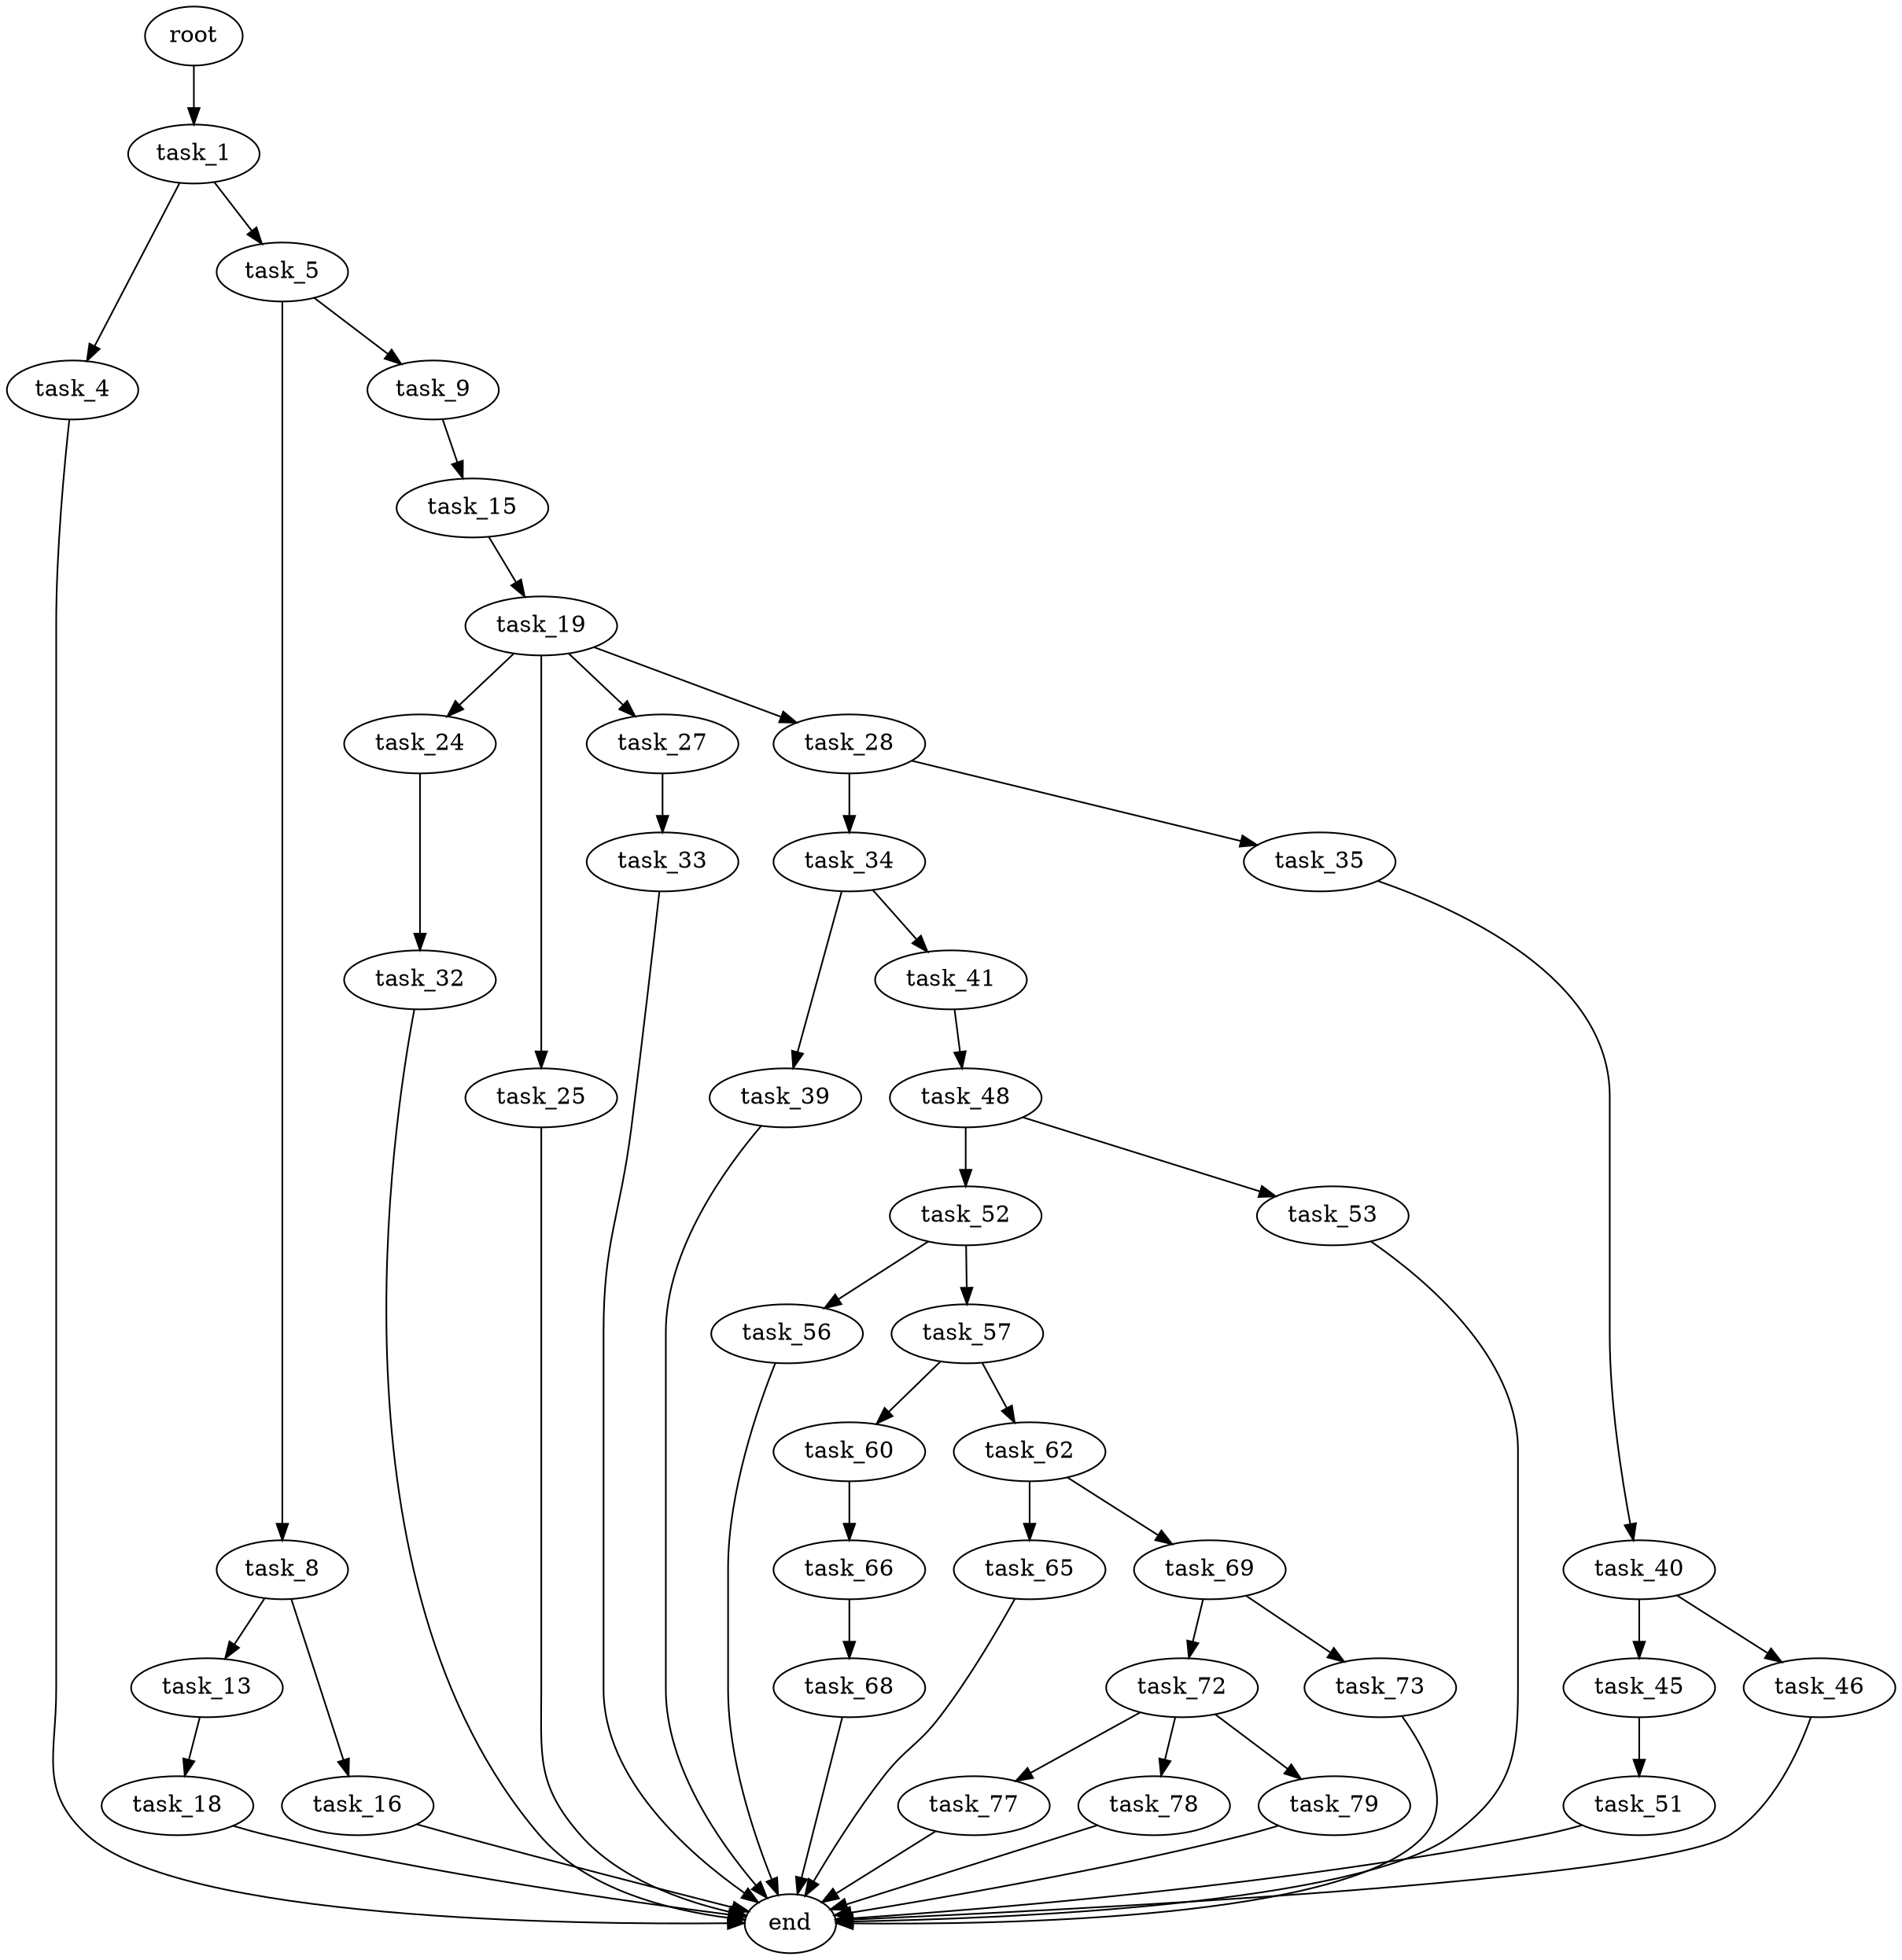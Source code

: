 digraph G {
  root [size="0.000000"];
  task_1 [size="68719476736.000000"];
  task_4 [size="571112702546.000000"];
  task_5 [size="1791192842.000000"];
  end [size="0.000000"];
  task_8 [size="160841824013.000000"];
  task_9 [size="549755813888.000000"];
  task_13 [size="7391725412.000000"];
  task_16 [size="68719476736.000000"];
  task_15 [size="1946901947.000000"];
  task_18 [size="368293445632.000000"];
  task_19 [size="912609369781.000000"];
  task_24 [size="3783152823.000000"];
  task_25 [size="1270574542.000000"];
  task_27 [size="9013239721.000000"];
  task_28 [size="1156550554.000000"];
  task_32 [size="456455768712.000000"];
  task_33 [size="389933636688.000000"];
  task_34 [size="1073741824000.000000"];
  task_35 [size="436978081207.000000"];
  task_39 [size="925114958.000000"];
  task_41 [size="523511532331.000000"];
  task_40 [size="19788172755.000000"];
  task_45 [size="134217728000.000000"];
  task_46 [size="76806863637.000000"];
  task_48 [size="18047002163.000000"];
  task_51 [size="21959567494.000000"];
  task_52 [size="64287018797.000000"];
  task_53 [size="28039557056.000000"];
  task_56 [size="49915679959.000000"];
  task_57 [size="3401701206.000000"];
  task_60 [size="12206599062.000000"];
  task_62 [size="134217728000.000000"];
  task_66 [size="8589934592.000000"];
  task_65 [size="38091886800.000000"];
  task_69 [size="8589934592.000000"];
  task_68 [size="2132371026.000000"];
  task_72 [size="21091337096.000000"];
  task_73 [size="28991029248.000000"];
  task_77 [size="765474694664.000000"];
  task_78 [size="1073741824000.000000"];
  task_79 [size="376674797312.000000"];

  root -> task_1 [size="1.000000"];
  task_1 -> task_4 [size="134217728.000000"];
  task_1 -> task_5 [size="134217728.000000"];
  task_4 -> end [size="1.000000"];
  task_5 -> task_8 [size="33554432.000000"];
  task_5 -> task_9 [size="33554432.000000"];
  task_8 -> task_13 [size="301989888.000000"];
  task_8 -> task_16 [size="301989888.000000"];
  task_9 -> task_15 [size="536870912.000000"];
  task_13 -> task_18 [size="134217728.000000"];
  task_16 -> end [size="1.000000"];
  task_15 -> task_19 [size="33554432.000000"];
  task_18 -> end [size="1.000000"];
  task_19 -> task_24 [size="838860800.000000"];
  task_19 -> task_25 [size="838860800.000000"];
  task_19 -> task_27 [size="838860800.000000"];
  task_19 -> task_28 [size="838860800.000000"];
  task_24 -> task_32 [size="209715200.000000"];
  task_25 -> end [size="1.000000"];
  task_27 -> task_33 [size="209715200.000000"];
  task_28 -> task_34 [size="134217728.000000"];
  task_28 -> task_35 [size="134217728.000000"];
  task_32 -> end [size="1.000000"];
  task_33 -> end [size="1.000000"];
  task_34 -> task_39 [size="838860800.000000"];
  task_34 -> task_41 [size="838860800.000000"];
  task_35 -> task_40 [size="679477248.000000"];
  task_39 -> end [size="1.000000"];
  task_41 -> task_48 [size="838860800.000000"];
  task_40 -> task_45 [size="411041792.000000"];
  task_40 -> task_46 [size="411041792.000000"];
  task_45 -> task_51 [size="209715200.000000"];
  task_46 -> end [size="1.000000"];
  task_48 -> task_52 [size="679477248.000000"];
  task_48 -> task_53 [size="679477248.000000"];
  task_51 -> end [size="1.000000"];
  task_52 -> task_56 [size="75497472.000000"];
  task_52 -> task_57 [size="75497472.000000"];
  task_53 -> end [size="1.000000"];
  task_56 -> end [size="1.000000"];
  task_57 -> task_60 [size="411041792.000000"];
  task_57 -> task_62 [size="411041792.000000"];
  task_60 -> task_66 [size="301989888.000000"];
  task_62 -> task_65 [size="209715200.000000"];
  task_62 -> task_69 [size="209715200.000000"];
  task_66 -> task_68 [size="33554432.000000"];
  task_65 -> end [size="1.000000"];
  task_69 -> task_72 [size="33554432.000000"];
  task_69 -> task_73 [size="33554432.000000"];
  task_68 -> end [size="1.000000"];
  task_72 -> task_77 [size="536870912.000000"];
  task_72 -> task_78 [size="536870912.000000"];
  task_72 -> task_79 [size="536870912.000000"];
  task_73 -> end [size="1.000000"];
  task_77 -> end [size="1.000000"];
  task_78 -> end [size="1.000000"];
  task_79 -> end [size="1.000000"];
}
